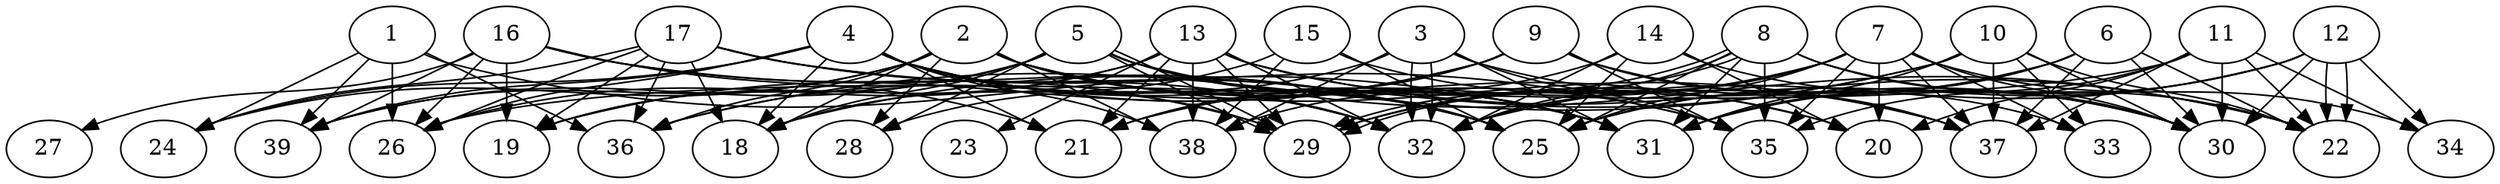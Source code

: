 // DAG (tier=3-complex, mode=data, n=39, ccr=0.513, fat=0.776, density=0.607, regular=0.259, jump=0.241, mindata=4194304, maxdata=33554432)
// DAG automatically generated by daggen at Sun Aug 24 16:33:35 2025
// /home/ermia/Project/Environments/daggen/bin/daggen --dot --ccr 0.513 --fat 0.776 --regular 0.259 --density 0.607 --jump 0.241 --mindata 4194304 --maxdata 33554432 -n 39 
digraph G {
  1 [size="24585173923099832", alpha="0.16", expect_size="12292586961549916"]
  1 -> 24 [size ="599818489561088"]
  1 -> 26 [size ="599818489561088"]
  1 -> 31 [size ="599818489561088"]
  1 -> 36 [size ="599818489561088"]
  1 -> 39 [size ="599818489561088"]
  2 [size="394618620601802176", alpha="0.05", expect_size="197309310300901088"]
  2 -> 18 [size ="8141745661411328"]
  2 -> 24 [size ="8141745661411328"]
  2 -> 28 [size ="8141745661411328"]
  2 -> 31 [size ="8141745661411328"]
  2 -> 32 [size ="8141745661411328"]
  2 -> 35 [size ="8141745661411328"]
  2 -> 36 [size ="8141745661411328"]
  2 -> 37 [size ="8141745661411328"]
  2 -> 38 [size ="8141745661411328"]
  2 -> 39 [size ="8141745661411328"]
  3 [size="1587449062853875597312", alpha="0.13", expect_size="793724531426937798656"]
  3 -> 28 [size ="1088653950451712"]
  3 -> 30 [size ="1088653950451712"]
  3 -> 31 [size ="1088653950451712"]
  3 -> 32 [size ="1088653950451712"]
  3 -> 32 [size ="1088653950451712"]
  3 -> 35 [size ="1088653950451712"]
  3 -> 38 [size ="1088653950451712"]
  4 [size="29813331529631252086784", alpha="0.10", expect_size="14906665764815626043392"]
  4 -> 18 [size ="7691841503756288"]
  4 -> 20 [size ="7691841503756288"]
  4 -> 21 [size ="7691841503756288"]
  4 -> 24 [size ="7691841503756288"]
  4 -> 25 [size ="7691841503756288"]
  4 -> 26 [size ="7691841503756288"]
  4 -> 29 [size ="7691841503756288"]
  4 -> 31 [size ="7691841503756288"]
  4 -> 32 [size ="7691841503756288"]
  4 -> 38 [size ="7691841503756288"]
  4 -> 39 [size ="7691841503756288"]
  5 [size="87929736654144800", alpha="0.11", expect_size="43964868327072400"]
  5 -> 18 [size ="3884851606323200"]
  5 -> 19 [size ="3884851606323200"]
  5 -> 22 [size ="3884851606323200"]
  5 -> 25 [size ="3884851606323200"]
  5 -> 28 [size ="3884851606323200"]
  5 -> 29 [size ="3884851606323200"]
  5 -> 29 [size ="3884851606323200"]
  5 -> 31 [size ="3884851606323200"]
  5 -> 39 [size ="3884851606323200"]
  6 [size="34911303192277011136512", alpha="0.08", expect_size="17455651596138505568256"]
  6 -> 22 [size ="8545432095424512"]
  6 -> 25 [size ="8545432095424512"]
  6 -> 29 [size ="8545432095424512"]
  6 -> 30 [size ="8545432095424512"]
  6 -> 31 [size ="8545432095424512"]
  6 -> 37 [size ="8545432095424512"]
  7 [size="6011857169257051717632", alpha="0.18", expect_size="3005928584628525858816"]
  7 -> 20 [size ="2645020788129792"]
  7 -> 21 [size ="2645020788129792"]
  7 -> 25 [size ="2645020788129792"]
  7 -> 29 [size ="2645020788129792"]
  7 -> 30 [size ="2645020788129792"]
  7 -> 32 [size ="2645020788129792"]
  7 -> 33 [size ="2645020788129792"]
  7 -> 34 [size ="2645020788129792"]
  7 -> 35 [size ="2645020788129792"]
  7 -> 37 [size ="2645020788129792"]
  8 [size="19819503207439189147648", alpha="0.19", expect_size="9909751603719594573824"]
  8 -> 22 [size ="5858932526415872"]
  8 -> 25 [size ="5858932526415872"]
  8 -> 29 [size ="5858932526415872"]
  8 -> 29 [size ="5858932526415872"]
  8 -> 30 [size ="5858932526415872"]
  8 -> 31 [size ="5858932526415872"]
  8 -> 32 [size ="5858932526415872"]
  8 -> 35 [size ="5858932526415872"]
  9 [size="33452184615581860757504", alpha="0.18", expect_size="16726092307790930378752"]
  9 -> 19 [size ="8305637586894848"]
  9 -> 21 [size ="8305637586894848"]
  9 -> 30 [size ="8305637586894848"]
  9 -> 33 [size ="8305637586894848"]
  9 -> 35 [size ="8305637586894848"]
  9 -> 36 [size ="8305637586894848"]
  9 -> 37 [size ="8305637586894848"]
  10 [size="10069703354420912128", alpha="0.17", expect_size="5034851677210456064"]
  10 -> 18 [size ="3871143983316992"]
  10 -> 22 [size ="3871143983316992"]
  10 -> 30 [size ="3871143983316992"]
  10 -> 31 [size ="3871143983316992"]
  10 -> 33 [size ="3871143983316992"]
  10 -> 36 [size ="3871143983316992"]
  10 -> 37 [size ="3871143983316992"]
  11 [size="17559070675001217024", alpha="0.18", expect_size="8779535337500608512"]
  11 -> 20 [size ="8794613615689728"]
  11 -> 22 [size ="8794613615689728"]
  11 -> 26 [size ="8794613615689728"]
  11 -> 30 [size ="8794613615689728"]
  11 -> 34 [size ="8794613615689728"]
  11 -> 35 [size ="8794613615689728"]
  11 -> 37 [size ="8794613615689728"]
  12 [size="12488374951630234", alpha="0.19", expect_size="6244187475815117"]
  12 -> 22 [size ="1487656621965312"]
  12 -> 22 [size ="1487656621965312"]
  12 -> 25 [size ="1487656621965312"]
  12 -> 30 [size ="1487656621965312"]
  12 -> 31 [size ="1487656621965312"]
  12 -> 32 [size ="1487656621965312"]
  12 -> 34 [size ="1487656621965312"]
  13 [size="1759710742195470336000", alpha="0.05", expect_size="879855371097735168000"]
  13 -> 19 [size ="1166050905292800"]
  13 -> 20 [size ="1166050905292800"]
  13 -> 21 [size ="1166050905292800"]
  13 -> 22 [size ="1166050905292800"]
  13 -> 23 [size ="1166050905292800"]
  13 -> 26 [size ="1166050905292800"]
  13 -> 29 [size ="1166050905292800"]
  13 -> 32 [size ="1166050905292800"]
  13 -> 38 [size ="1166050905292800"]
  14 [size="8638389590674982912", alpha="0.07", expect_size="4319194795337491456"]
  14 -> 20 [size ="6918764167692288"]
  14 -> 25 [size ="6918764167692288"]
  14 -> 30 [size ="6918764167692288"]
  14 -> 32 [size ="6918764167692288"]
  14 -> 38 [size ="6918764167692288"]
  15 [size="1281684218326911488", alpha="0.20", expect_size="640842109163455744"]
  15 -> 18 [size ="806793240379392"]
  15 -> 25 [size ="806793240379392"]
  15 -> 37 [size ="806793240379392"]
  15 -> 38 [size ="806793240379392"]
  16 [size="86728596591597040", alpha="0.16", expect_size="43364298295798520"]
  16 -> 19 [size ="6560237276364800"]
  16 -> 21 [size ="6560237276364800"]
  16 -> 25 [size ="6560237276364800"]
  16 -> 26 [size ="6560237276364800"]
  16 -> 27 [size ="6560237276364800"]
  16 -> 29 [size ="6560237276364800"]
  16 -> 39 [size ="6560237276364800"]
  17 [size="19081978949175537664", alpha="0.12", expect_size="9540989474587768832"]
  17 -> 18 [size ="8647475820756992"]
  17 -> 19 [size ="8647475820756992"]
  17 -> 24 [size ="8647475820756992"]
  17 -> 25 [size ="8647475820756992"]
  17 -> 26 [size ="8647475820756992"]
  17 -> 32 [size ="8647475820756992"]
  17 -> 35 [size ="8647475820756992"]
  17 -> 36 [size ="8647475820756992"]
  18 [size="5421856046494760566784", alpha="0.09", expect_size="2710928023247380283392"]
  19 [size="130597121271383440", alpha="0.15", expect_size="65298560635691720"]
  20 [size="34152294262421686583296", alpha="0.05", expect_size="17076147131210843291648"]
  21 [size="472044300166437952", alpha="0.00", expect_size="236022150083218976"]
  22 [size="1503354971964157952", alpha="0.13", expect_size="751677485982078976"]
  23 [size="8595089583616070516736", alpha="0.08", expect_size="4297544791808035258368"]
  24 [size="8935678047516037120", alpha="0.13", expect_size="4467839023758018560"]
  25 [size="1894596034246430464", alpha="0.13", expect_size="947298017123215232"]
  26 [size="15228914793214203920384", alpha="0.02", expect_size="7614457396607101960192"]
  27 [size="12624493263543395680256", alpha="0.12", expect_size="6312246631771697840128"]
  28 [size="19914660195518776", alpha="0.06", expect_size="9957330097759388"]
  29 [size="111402225928891920", alpha="0.02", expect_size="55701112964445960"]
  30 [size="4460055263733327360", alpha="0.19", expect_size="2230027631866663680"]
  31 [size="34759451201199400", alpha="0.19", expect_size="17379725600599700"]
  32 [size="14155476195456421888", alpha="0.02", expect_size="7077738097728210944"]
  33 [size="3551883192958976000000", alpha="0.02", expect_size="1775941596479488000000"]
  34 [size="191191376159363360", alpha="0.05", expect_size="95595688079681680"]
  35 [size="1351478602451650609152", alpha="0.07", expect_size="675739301225825304576"]
  36 [size="8393031073002069950464", alpha="0.04", expect_size="4196515536501034975232"]
  37 [size="567169663393276032", alpha="0.08", expect_size="283584831696638016"]
  38 [size="13446174159601299095552", alpha="0.19", expect_size="6723087079800649547776"]
  39 [size="107482214971717632", alpha="0.07", expect_size="53741107485858816"]
}